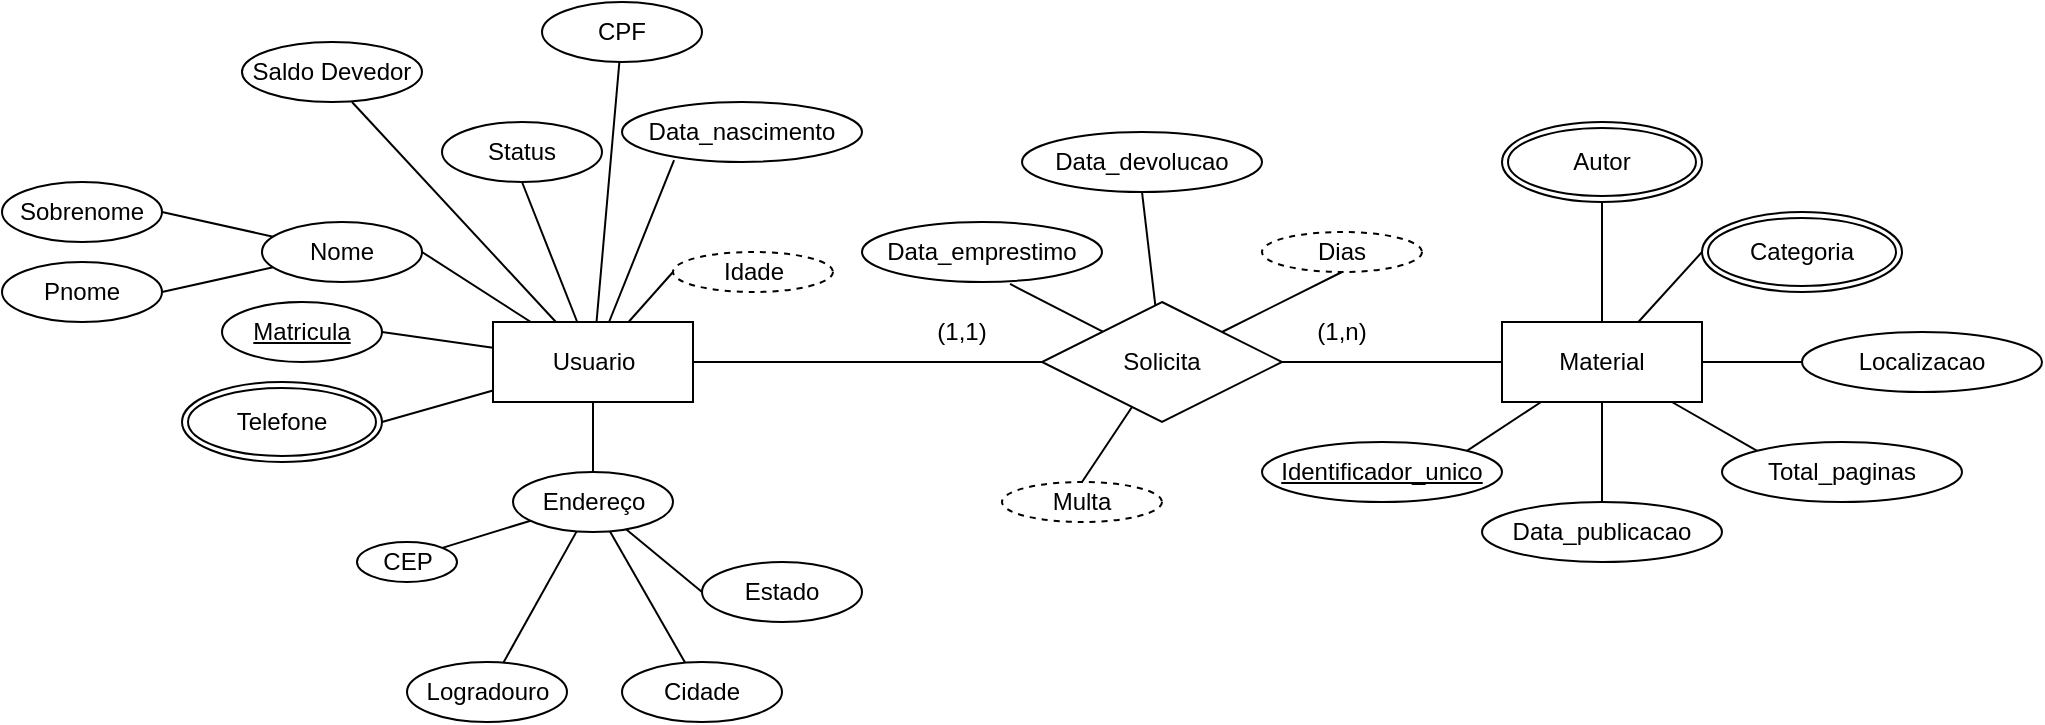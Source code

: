 <mxfile version="18.1.3" type="device"><diagram id="R2lEEEUBdFMjLlhIrx00" name="Page-1"><mxGraphModel dx="3069" dy="878" grid="1" gridSize="10" guides="1" tooltips="1" connect="1" arrows="1" fold="1" page="1" pageScale="1" pageWidth="850" pageHeight="1100" math="0" shadow="0" extFonts="Permanent Marker^https://fonts.googleapis.com/css?family=Permanent+Marker"><root><mxCell id="0"/><mxCell id="1" parent="0"/><mxCell id="1ez9wqIIADOKOuVKNo-J-9" style="edgeStyle=none;rounded=0;orthogonalLoop=1;jettySize=auto;html=1;entryX=0.617;entryY=1.033;entryDx=0;entryDy=0;entryPerimeter=0;endArrow=none;endFill=0;" parent="1" source="_9kHrMTr5e7gGrU35kPB-60" target="eHesj9vgBygWol8r3HnZ-1" edge="1"><mxGeometry relative="1" as="geometry"/></mxCell><mxCell id="1ez9wqIIADOKOuVKNo-J-10" style="edgeStyle=none;rounded=0;orthogonalLoop=1;jettySize=auto;html=1;entryX=0.5;entryY=1;entryDx=0;entryDy=0;endArrow=none;endFill=0;" parent="1" source="_9kHrMTr5e7gGrU35kPB-60" target="eHesj9vgBygWol8r3HnZ-3" edge="1"><mxGeometry relative="1" as="geometry"/></mxCell><mxCell id="1ez9wqIIADOKOuVKNo-J-11" style="edgeStyle=none;rounded=0;orthogonalLoop=1;jettySize=auto;html=1;entryX=0.5;entryY=1;entryDx=0;entryDy=0;endArrow=none;endFill=0;" parent="1" source="_9kHrMTr5e7gGrU35kPB-60" target="eHesj9vgBygWol8r3HnZ-5" edge="1"><mxGeometry relative="1" as="geometry"/></mxCell><mxCell id="1ez9wqIIADOKOuVKNo-J-12" style="edgeStyle=none;rounded=0;orthogonalLoop=1;jettySize=auto;html=1;entryX=0.5;entryY=0;entryDx=0;entryDy=0;endArrow=none;endFill=0;" parent="1" source="_9kHrMTr5e7gGrU35kPB-60" target="eHesj9vgBygWol8r3HnZ-6" edge="1"><mxGeometry relative="1" as="geometry"/></mxCell><mxCell id="1ez9wqIIADOKOuVKNo-J-13" style="edgeStyle=none;rounded=0;orthogonalLoop=1;jettySize=auto;html=1;entryX=0;entryY=0.5;entryDx=0;entryDy=0;endArrow=none;endFill=0;" parent="1" source="_9kHrMTr5e7gGrU35kPB-60" target="_9kHrMTr5e7gGrU35kPB-63" edge="1"><mxGeometry relative="1" as="geometry"/></mxCell><mxCell id="_9kHrMTr5e7gGrU35kPB-60" value="Solicita" style="shape=rhombus;perimeter=rhombusPerimeter;whiteSpace=wrap;html=1;align=center;fontSize=12;" parent="1" vertex="1"><mxGeometry x="-680" y="450" width="120" height="60" as="geometry"/></mxCell><mxCell id="eHesj9vgBygWol8r3HnZ-1" value="Data_emprestimo" style="ellipse;whiteSpace=wrap;html=1;" parent="1" vertex="1"><mxGeometry x="-770" y="410" width="120" height="30" as="geometry"/></mxCell><mxCell id="eHesj9vgBygWol8r3HnZ-3" value="Data_devolucao" style="ellipse;whiteSpace=wrap;html=1;" parent="1" vertex="1"><mxGeometry x="-690" y="365" width="120" height="30" as="geometry"/></mxCell><mxCell id="eHesj9vgBygWol8r3HnZ-5" value="Dias" style="ellipse;whiteSpace=wrap;html=1;align=center;dashed=1;fontSize=12;" parent="1" vertex="1"><mxGeometry x="-570" y="415" width="80" height="20" as="geometry"/></mxCell><mxCell id="eHesj9vgBygWol8r3HnZ-6" value="Multa" style="ellipse;whiteSpace=wrap;html=1;align=center;dashed=1;fontSize=12;" parent="1" vertex="1"><mxGeometry x="-700" y="540" width="80" height="20" as="geometry"/></mxCell><mxCell id="_9kHrMTr5e7gGrU35kPB-17" value="CPF" style="ellipse;whiteSpace=wrap;html=1;fontStyle=0" parent="1" vertex="1"><mxGeometry x="-930" y="300" width="80" height="30" as="geometry"/></mxCell><mxCell id="_9kHrMTr5e7gGrU35kPB-18" value="" style="edgeStyle=none;rounded=1;sketch=0;jumpStyle=none;orthogonalLoop=1;jettySize=auto;html=1;fontSize=20;startArrow=none;startFill=0;endArrow=none;endFill=0;strokeColor=default;" parent="1" source="_9kHrMTr5e7gGrU35kPB-1" target="_9kHrMTr5e7gGrU35kPB-17" edge="1"><mxGeometry relative="1" as="geometry"/></mxCell><mxCell id="1ez9wqIIADOKOuVKNo-J-6" style="edgeStyle=none;rounded=0;orthogonalLoop=1;jettySize=auto;html=1;entryX=0.5;entryY=0;entryDx=0;entryDy=0;endArrow=none;endFill=0;" parent="1" source="_9kHrMTr5e7gGrU35kPB-1" target="_9kHrMTr5e7gGrU35kPB-25" edge="1"><mxGeometry relative="1" as="geometry"/></mxCell><mxCell id="1ez9wqIIADOKOuVKNo-J-20" style="edgeStyle=none;rounded=0;orthogonalLoop=1;jettySize=auto;html=1;entryX=0.217;entryY=0.967;entryDx=0;entryDy=0;entryPerimeter=0;endArrow=none;endFill=0;" parent="1" source="_9kHrMTr5e7gGrU35kPB-1" target="_9kHrMTr5e7gGrU35kPB-24" edge="1"><mxGeometry relative="1" as="geometry"/></mxCell><mxCell id="1ez9wqIIADOKOuVKNo-J-22" style="edgeStyle=none;rounded=0;orthogonalLoop=1;jettySize=auto;html=1;entryX=0.5;entryY=1;entryDx=0;entryDy=0;endArrow=none;endFill=0;" parent="1" source="_9kHrMTr5e7gGrU35kPB-1" target="1ez9wqIIADOKOuVKNo-J-21" edge="1"><mxGeometry relative="1" as="geometry"/></mxCell><mxCell id="1ez9wqIIADOKOuVKNo-J-24" style="edgeStyle=none;rounded=0;orthogonalLoop=1;jettySize=auto;html=1;entryX=0.611;entryY=1;entryDx=0;entryDy=0;entryPerimeter=0;endArrow=none;endFill=0;" parent="1" source="_9kHrMTr5e7gGrU35kPB-1" target="1ez9wqIIADOKOuVKNo-J-23" edge="1"><mxGeometry relative="1" as="geometry"/></mxCell><mxCell id="dvG8a6UCZqaP6mT0w7fb-5" style="rounded=0;orthogonalLoop=1;jettySize=auto;html=1;endArrow=none;endFill=0;" edge="1" parent="1" source="_9kHrMTr5e7gGrU35kPB-1" target="_9kHrMTr5e7gGrU35kPB-60"><mxGeometry relative="1" as="geometry"/></mxCell><mxCell id="_9kHrMTr5e7gGrU35kPB-1" value="Usuario" style="whiteSpace=wrap;html=1;align=center;" parent="1" vertex="1"><mxGeometry x="-954.5" y="460" width="100" height="40" as="geometry"/></mxCell><mxCell id="_9kHrMTr5e7gGrU35kPB-21" value="Nome" style="ellipse;whiteSpace=wrap;html=1;fontStyle=0" parent="1" vertex="1"><mxGeometry x="-1070" y="410" width="80" height="30" as="geometry"/></mxCell><mxCell id="_9kHrMTr5e7gGrU35kPB-33" style="edgeStyle=none;rounded=1;sketch=0;jumpStyle=none;orthogonalLoop=1;jettySize=auto;html=1;entryX=1;entryY=0.5;entryDx=0;entryDy=0;fontSize=12;startArrow=none;startFill=0;endArrow=none;endFill=0;strokeColor=default;" parent="1" source="_9kHrMTr5e7gGrU35kPB-1" target="_9kHrMTr5e7gGrU35kPB-21" edge="1"><mxGeometry relative="1" as="geometry"/></mxCell><mxCell id="_9kHrMTr5e7gGrU35kPB-22" value="Pnome" style="ellipse;whiteSpace=wrap;html=1;fontStyle=0" parent="1" vertex="1"><mxGeometry x="-1200" y="430" width="80" height="30" as="geometry"/></mxCell><mxCell id="_9kHrMTr5e7gGrU35kPB-34" style="edgeStyle=none;rounded=1;sketch=0;jumpStyle=none;orthogonalLoop=1;jettySize=auto;html=1;entryX=1;entryY=0.5;entryDx=0;entryDy=0;fontSize=12;startArrow=none;startFill=0;endArrow=none;endFill=0;strokeColor=default;" parent="1" source="_9kHrMTr5e7gGrU35kPB-21" target="_9kHrMTr5e7gGrU35kPB-22" edge="1"><mxGeometry relative="1" as="geometry"/></mxCell><mxCell id="_9kHrMTr5e7gGrU35kPB-23" value="Sobrenome" style="ellipse;whiteSpace=wrap;html=1;fontStyle=0" parent="1" vertex="1"><mxGeometry x="-1200" y="390" width="80" height="30" as="geometry"/></mxCell><mxCell id="_9kHrMTr5e7gGrU35kPB-35" style="edgeStyle=none;rounded=1;sketch=0;jumpStyle=none;orthogonalLoop=1;jettySize=auto;html=1;entryX=1;entryY=0.5;entryDx=0;entryDy=0;fontSize=12;startArrow=none;startFill=0;endArrow=none;endFill=0;strokeColor=default;" parent="1" source="_9kHrMTr5e7gGrU35kPB-21" target="_9kHrMTr5e7gGrU35kPB-23" edge="1"><mxGeometry relative="1" as="geometry"/></mxCell><mxCell id="_9kHrMTr5e7gGrU35kPB-24" value="Data_nascimento" style="ellipse;whiteSpace=wrap;html=1;fontStyle=0" parent="1" vertex="1"><mxGeometry x="-890" y="350" width="120" height="30" as="geometry"/></mxCell><mxCell id="1ez9wqIIADOKOuVKNo-J-4" style="rounded=0;orthogonalLoop=1;jettySize=auto;html=1;entryX=1;entryY=0;entryDx=0;entryDy=0;endArrow=none;endFill=0;" parent="1" source="_9kHrMTr5e7gGrU35kPB-25" target="_9kHrMTr5e7gGrU35kPB-27" edge="1"><mxGeometry relative="1" as="geometry"/></mxCell><mxCell id="1ez9wqIIADOKOuVKNo-J-5" style="edgeStyle=none;rounded=0;orthogonalLoop=1;jettySize=auto;html=1;endArrow=none;endFill=0;" parent="1" source="_9kHrMTr5e7gGrU35kPB-25" target="_9kHrMTr5e7gGrU35kPB-28" edge="1"><mxGeometry relative="1" as="geometry"/></mxCell><mxCell id="_9kHrMTr5e7gGrU35kPB-25" value="Endereço" style="ellipse;whiteSpace=wrap;html=1;fontStyle=0" parent="1" vertex="1"><mxGeometry x="-944.5" y="535" width="80" height="30" as="geometry"/></mxCell><mxCell id="_9kHrMTr5e7gGrU35kPB-26" value="Logradouro" style="ellipse;whiteSpace=wrap;html=1;fontStyle=0" parent="1" vertex="1"><mxGeometry x="-997.5" y="630" width="80" height="30" as="geometry"/></mxCell><mxCell id="_9kHrMTr5e7gGrU35kPB-42" style="edgeStyle=none;rounded=1;sketch=0;jumpStyle=none;orthogonalLoop=1;jettySize=auto;html=1;fontSize=12;startArrow=none;startFill=0;endArrow=none;endFill=0;strokeColor=default;" parent="1" source="_9kHrMTr5e7gGrU35kPB-25" target="_9kHrMTr5e7gGrU35kPB-26" edge="1"><mxGeometry relative="1" as="geometry"/></mxCell><mxCell id="_9kHrMTr5e7gGrU35kPB-27" value="CEP" style="ellipse;whiteSpace=wrap;html=1;fontStyle=0" parent="1" vertex="1"><mxGeometry x="-1022.5" y="570" width="50" height="20" as="geometry"/></mxCell><mxCell id="_9kHrMTr5e7gGrU35kPB-28" value="Cidade" style="ellipse;whiteSpace=wrap;html=1;fontStyle=0" parent="1" vertex="1"><mxGeometry x="-890" y="630" width="80" height="30" as="geometry"/></mxCell><mxCell id="_9kHrMTr5e7gGrU35kPB-29" value="Estado" style="ellipse;whiteSpace=wrap;html=1;fontStyle=0" parent="1" vertex="1"><mxGeometry x="-850" y="580" width="80" height="30" as="geometry"/></mxCell><mxCell id="_9kHrMTr5e7gGrU35kPB-44" style="edgeStyle=none;rounded=1;sketch=0;jumpStyle=none;orthogonalLoop=1;jettySize=auto;html=1;entryX=0;entryY=0.5;entryDx=0;entryDy=0;fontSize=12;startArrow=none;startFill=0;endArrow=none;endFill=0;strokeColor=default;" parent="1" source="_9kHrMTr5e7gGrU35kPB-25" target="_9kHrMTr5e7gGrU35kPB-29" edge="1"><mxGeometry relative="1" as="geometry"/></mxCell><mxCell id="_9kHrMTr5e7gGrU35kPB-30" value="Telefone" style="ellipse;shape=doubleEllipse;margin=3;whiteSpace=wrap;html=1;align=center;fontSize=12;" parent="1" vertex="1"><mxGeometry x="-1110" y="490" width="100" height="40" as="geometry"/></mxCell><mxCell id="_9kHrMTr5e7gGrU35kPB-39" style="edgeStyle=none;rounded=1;sketch=0;jumpStyle=none;orthogonalLoop=1;jettySize=auto;html=1;entryX=1;entryY=0.5;entryDx=0;entryDy=0;fontSize=12;startArrow=none;startFill=0;endArrow=none;endFill=0;strokeColor=default;" parent="1" source="_9kHrMTr5e7gGrU35kPB-1" target="_9kHrMTr5e7gGrU35kPB-30" edge="1"><mxGeometry relative="1" as="geometry"/></mxCell><mxCell id="_9kHrMTr5e7gGrU35kPB-31" value="Matricula" style="ellipse;whiteSpace=wrap;html=1;fontStyle=4" parent="1" vertex="1"><mxGeometry x="-1090" y="450" width="80" height="30" as="geometry"/></mxCell><mxCell id="_9kHrMTr5e7gGrU35kPB-45" style="edgeStyle=none;rounded=1;sketch=0;jumpStyle=none;orthogonalLoop=1;jettySize=auto;html=1;entryX=1;entryY=0.5;entryDx=0;entryDy=0;fontSize=12;startArrow=none;startFill=0;endArrow=none;endFill=0;strokeColor=default;" parent="1" source="_9kHrMTr5e7gGrU35kPB-1" target="_9kHrMTr5e7gGrU35kPB-31" edge="1"><mxGeometry relative="1" as="geometry"/></mxCell><mxCell id="_9kHrMTr5e7gGrU35kPB-32" value="Idade" style="ellipse;whiteSpace=wrap;html=1;align=center;dashed=1;fontSize=12;" parent="1" vertex="1"><mxGeometry x="-864.5" y="425" width="80" height="20" as="geometry"/></mxCell><mxCell id="_9kHrMTr5e7gGrU35kPB-37" style="edgeStyle=none;rounded=1;sketch=0;jumpStyle=none;orthogonalLoop=1;jettySize=auto;html=1;entryX=0;entryY=0.5;entryDx=0;entryDy=0;fontSize=12;startArrow=none;startFill=0;endArrow=none;endFill=0;strokeColor=default;" parent="1" source="_9kHrMTr5e7gGrU35kPB-1" target="_9kHrMTr5e7gGrU35kPB-32" edge="1"><mxGeometry relative="1" as="geometry"/></mxCell><mxCell id="1ez9wqIIADOKOuVKNo-J-14" style="edgeStyle=none;rounded=0;orthogonalLoop=1;jettySize=auto;html=1;endArrow=none;endFill=0;" parent="1" source="_9kHrMTr5e7gGrU35kPB-63" target="_9kHrMTr5e7gGrU35kPB-67" edge="1"><mxGeometry relative="1" as="geometry"/></mxCell><mxCell id="1ez9wqIIADOKOuVKNo-J-15" style="edgeStyle=none;rounded=0;orthogonalLoop=1;jettySize=auto;html=1;entryX=0;entryY=0.5;entryDx=0;entryDy=0;endArrow=none;endFill=0;" parent="1" source="_9kHrMTr5e7gGrU35kPB-63" target="_9kHrMTr5e7gGrU35kPB-68" edge="1"><mxGeometry relative="1" as="geometry"/></mxCell><mxCell id="1ez9wqIIADOKOuVKNo-J-16" style="edgeStyle=none;rounded=0;orthogonalLoop=1;jettySize=auto;html=1;entryX=0;entryY=0.5;entryDx=0;entryDy=0;endArrow=none;endFill=0;" parent="1" source="_9kHrMTr5e7gGrU35kPB-63" target="_9kHrMTr5e7gGrU35kPB-69" edge="1"><mxGeometry relative="1" as="geometry"/></mxCell><mxCell id="1ez9wqIIADOKOuVKNo-J-17" style="edgeStyle=none;rounded=0;orthogonalLoop=1;jettySize=auto;html=1;entryX=0;entryY=0;entryDx=0;entryDy=0;endArrow=none;endFill=0;" parent="1" source="_9kHrMTr5e7gGrU35kPB-63" target="_9kHrMTr5e7gGrU35kPB-70" edge="1"><mxGeometry relative="1" as="geometry"/></mxCell><mxCell id="1ez9wqIIADOKOuVKNo-J-18" style="edgeStyle=none;rounded=0;orthogonalLoop=1;jettySize=auto;html=1;endArrow=none;endFill=0;" parent="1" source="_9kHrMTr5e7gGrU35kPB-63" target="_9kHrMTr5e7gGrU35kPB-66" edge="1"><mxGeometry relative="1" as="geometry"/></mxCell><mxCell id="1ez9wqIIADOKOuVKNo-J-19" style="edgeStyle=none;rounded=0;orthogonalLoop=1;jettySize=auto;html=1;entryX=1;entryY=0;entryDx=0;entryDy=0;endArrow=none;endFill=0;" parent="1" source="_9kHrMTr5e7gGrU35kPB-63" target="_9kHrMTr5e7gGrU35kPB-65" edge="1"><mxGeometry relative="1" as="geometry"/></mxCell><mxCell id="_9kHrMTr5e7gGrU35kPB-63" value="Material" style="whiteSpace=wrap;html=1;align=center;" parent="1" vertex="1"><mxGeometry x="-450" y="460" width="100" height="40" as="geometry"/></mxCell><mxCell id="_9kHrMTr5e7gGrU35kPB-65" value="Identificador_unico" style="ellipse;whiteSpace=wrap;html=1;fontStyle=4" parent="1" vertex="1"><mxGeometry x="-570" y="520" width="120" height="30" as="geometry"/></mxCell><mxCell id="_9kHrMTr5e7gGrU35kPB-66" value="Data_publicacao" style="ellipse;whiteSpace=wrap;html=1;" parent="1" vertex="1"><mxGeometry x="-460" y="550" width="120" height="30" as="geometry"/></mxCell><mxCell id="_9kHrMTr5e7gGrU35kPB-67" value="Autor" style="ellipse;shape=doubleEllipse;margin=3;whiteSpace=wrap;html=1;align=center;fontSize=12;" parent="1" vertex="1"><mxGeometry x="-450" y="360" width="100" height="40" as="geometry"/></mxCell><mxCell id="_9kHrMTr5e7gGrU35kPB-68" value="Categoria" style="ellipse;shape=doubleEllipse;margin=3;whiteSpace=wrap;html=1;align=center;fontSize=12;" parent="1" vertex="1"><mxGeometry x="-350" y="405" width="100" height="40" as="geometry"/></mxCell><mxCell id="_9kHrMTr5e7gGrU35kPB-69" value="Localizacao" style="ellipse;whiteSpace=wrap;html=1;" parent="1" vertex="1"><mxGeometry x="-300" y="465" width="120" height="30" as="geometry"/></mxCell><mxCell id="_9kHrMTr5e7gGrU35kPB-70" value="Total_paginas" style="ellipse;whiteSpace=wrap;html=1;" parent="1" vertex="1"><mxGeometry x="-340" y="520" width="120" height="30" as="geometry"/></mxCell><mxCell id="1ez9wqIIADOKOuVKNo-J-21" value="Status" style="ellipse;whiteSpace=wrap;html=1;fontStyle=0" parent="1" vertex="1"><mxGeometry x="-980" y="360" width="80" height="30" as="geometry"/></mxCell><mxCell id="1ez9wqIIADOKOuVKNo-J-23" value="Saldo Devedor" style="ellipse;whiteSpace=wrap;html=1;fontStyle=0" parent="1" vertex="1"><mxGeometry x="-1080" y="320" width="90" height="30" as="geometry"/></mxCell><mxCell id="dvG8a6UCZqaP6mT0w7fb-1" value="(1,1)" style="text;html=1;strokeColor=none;fillColor=none;align=center;verticalAlign=middle;whiteSpace=wrap;rounded=0;" vertex="1" parent="1"><mxGeometry x="-740" y="455" width="40" height="20" as="geometry"/></mxCell><mxCell id="dvG8a6UCZqaP6mT0w7fb-6" value="(1,n)" style="text;html=1;strokeColor=none;fillColor=none;align=center;verticalAlign=middle;whiteSpace=wrap;rounded=0;" vertex="1" parent="1"><mxGeometry x="-550" y="455" width="40" height="20" as="geometry"/></mxCell></root></mxGraphModel></diagram></mxfile>